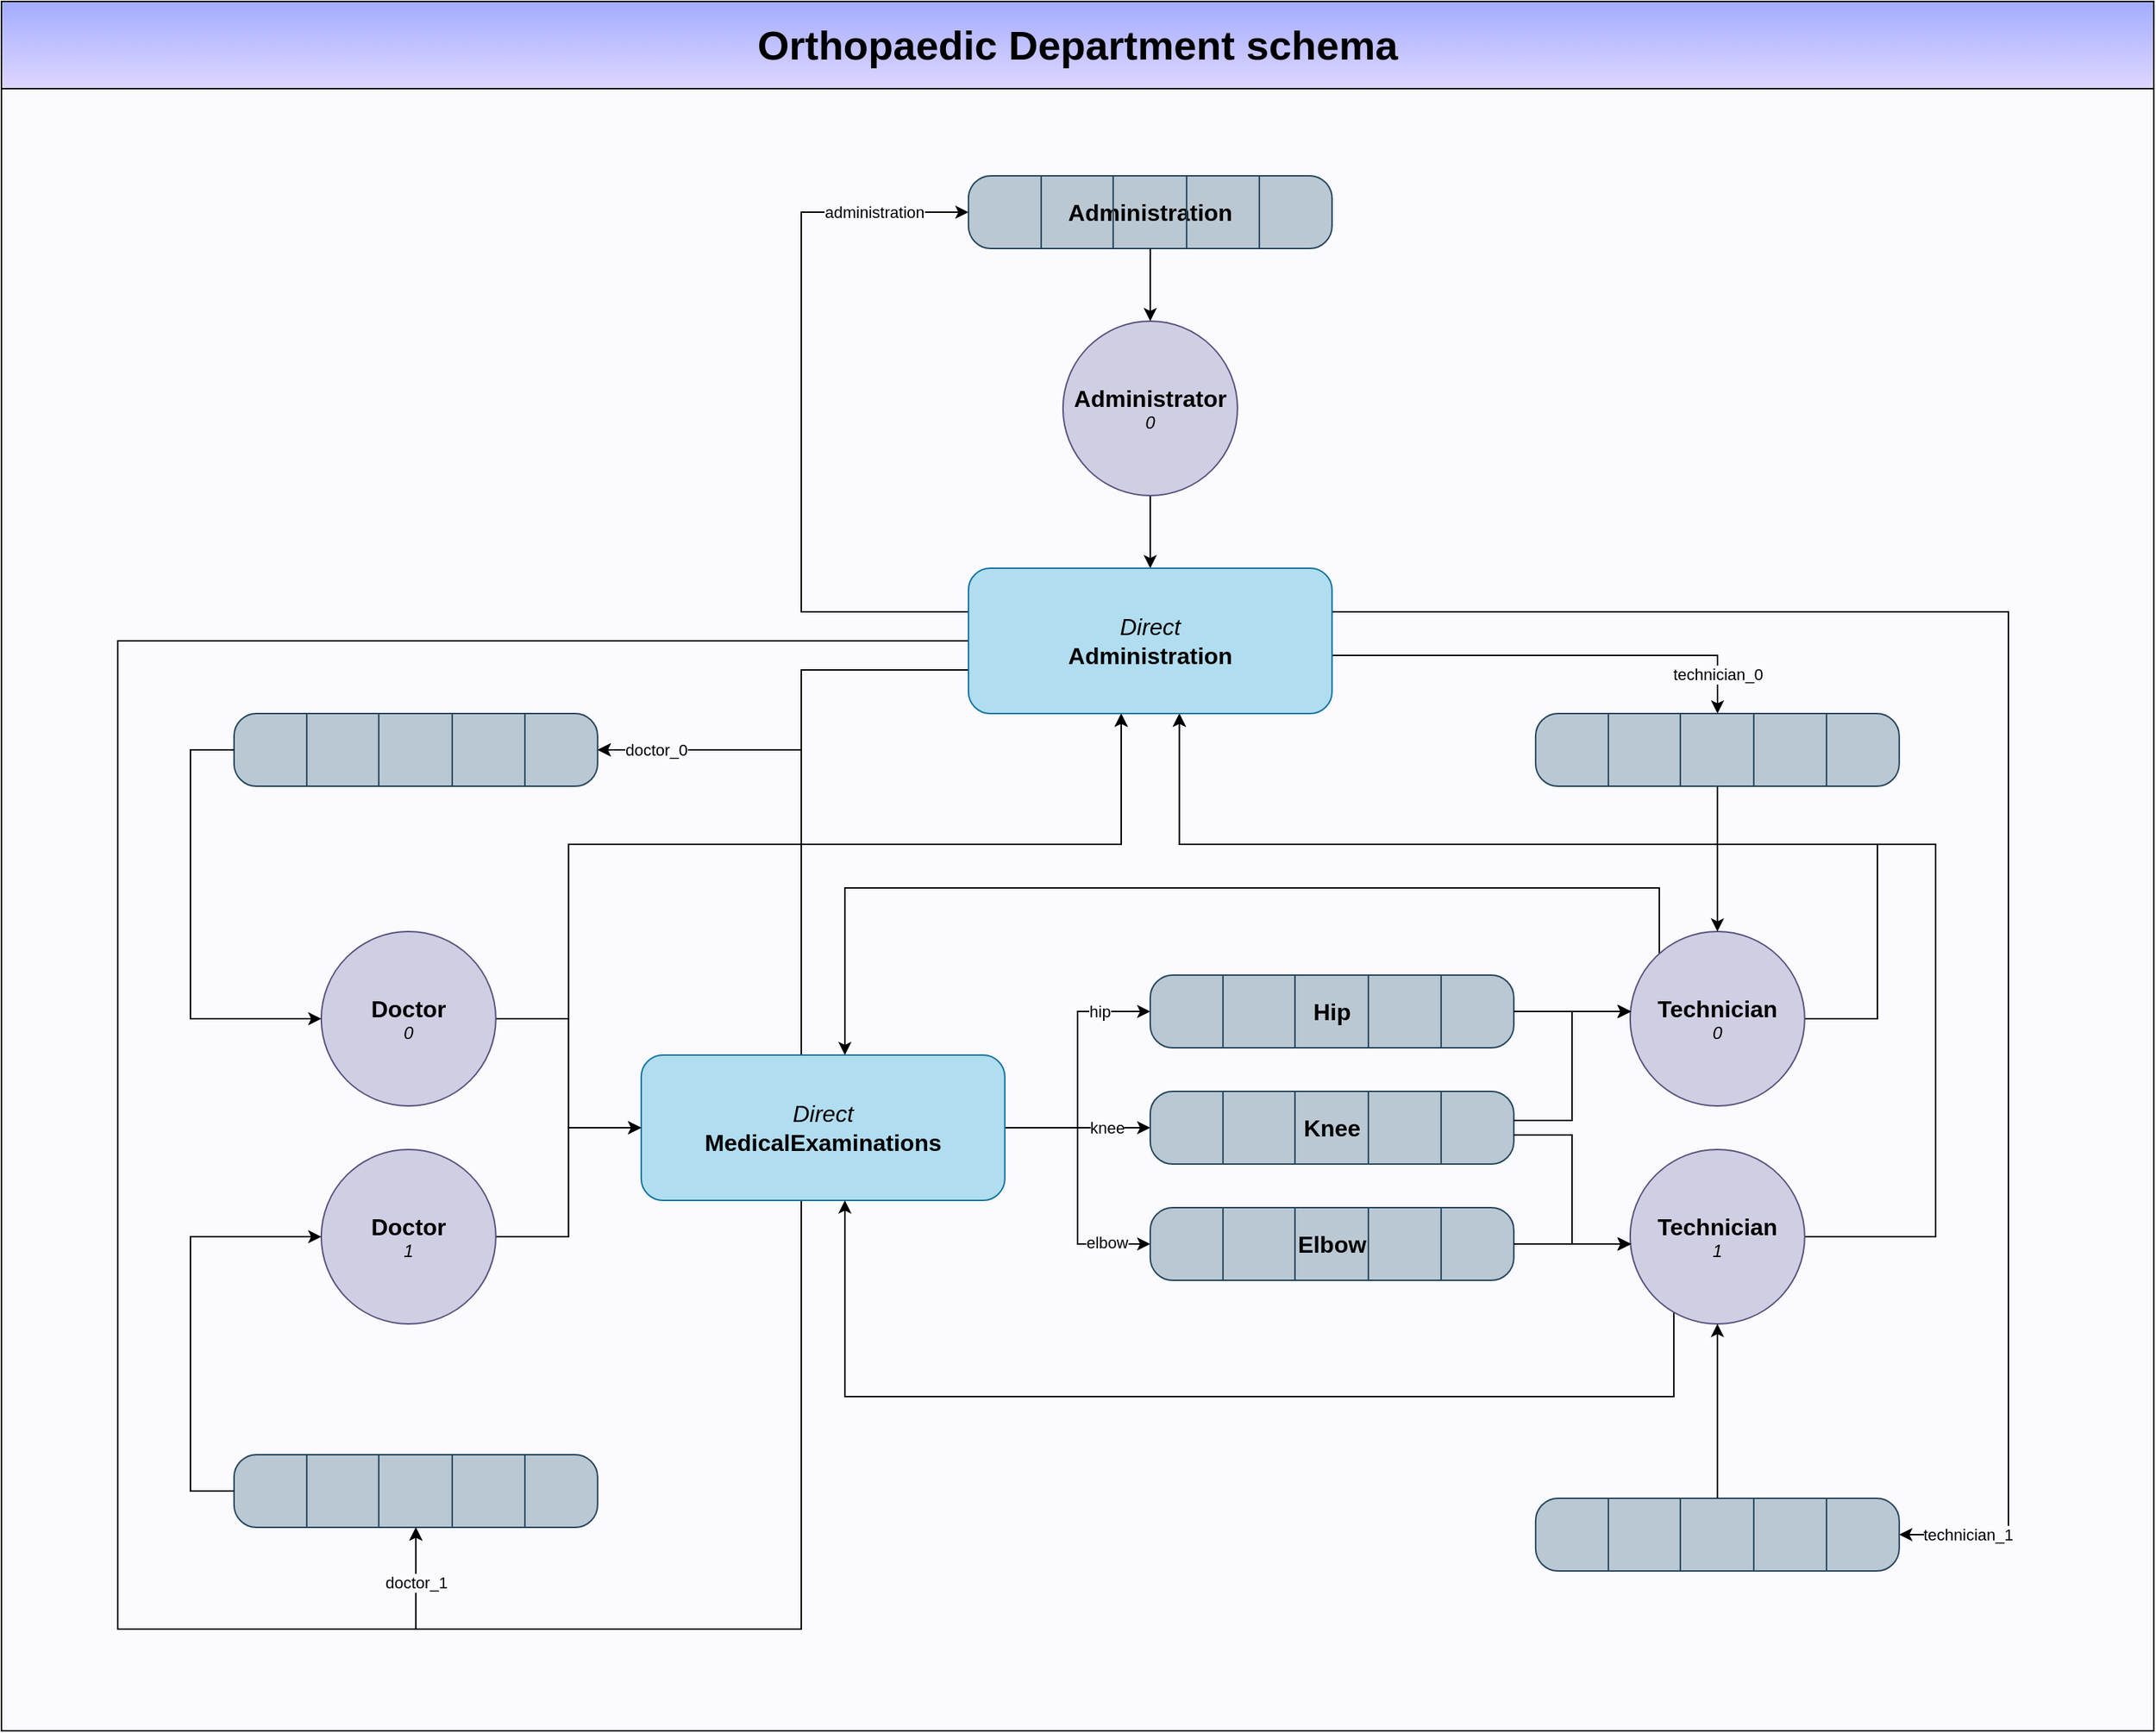 <mxfile version="24.4.13" type="google">
  <diagram name="Page-1" id="c_snhopPtdnZevbEvw3j">
    <mxGraphModel grid="1" page="1" gridSize="10" guides="1" tooltips="1" connect="1" arrows="1" fold="1" pageScale="1" pageWidth="850" pageHeight="1100" math="0" shadow="0">
      <root>
        <mxCell id="0" />
        <mxCell id="1" parent="0" />
        <mxCell id="VB3-hs-NcXlupXksOMIm-10" value="&lt;font style=&quot;font-size: 28px;&quot;&gt;Orthopaedic Department schema&lt;/font&gt;" style="swimlane;whiteSpace=wrap;html=1;startSize=60;gradientColor=#DED6FF;fillColor=#A3ACFF;swimlaneFillColor=#FAFAFF;" vertex="1" parent="1">
          <mxGeometry x="-180" y="-100" width="1480" height="1190" as="geometry" />
        </mxCell>
        <mxCell id="irt1dTto6yH1cjfZq2V8-6" style="edgeStyle=orthogonalEdgeStyle;rounded=0;orthogonalLoop=1;jettySize=auto;html=1;" edge="1" parent="VB3-hs-NcXlupXksOMIm-10" source="7JNpdSn2BMSug0o4_UY8-1" target="pYSDoVA9QjcNEPOE_I3z-15">
          <mxGeometry relative="1" as="geometry">
            <Array as="points">
              <mxPoint x="739.93" y="775" />
              <mxPoint x="739.93" y="695" />
            </Array>
          </mxGeometry>
        </mxCell>
        <mxCell id="irt1dTto6yH1cjfZq2V8-76" value="hip" style="edgeLabel;html=1;align=center;verticalAlign=middle;resizable=0;points=[];labelBackgroundColor=#FAFAFF;" connectable="0" vertex="1" parent="irt1dTto6yH1cjfZq2V8-6">
          <mxGeometry x="0.644" y="3" relative="1" as="geometry">
            <mxPoint x="-3" y="3" as="offset" />
          </mxGeometry>
        </mxCell>
        <mxCell id="irt1dTto6yH1cjfZq2V8-7" style="edgeStyle=orthogonalEdgeStyle;rounded=0;orthogonalLoop=1;jettySize=auto;html=1;" edge="1" parent="VB3-hs-NcXlupXksOMIm-10" source="7JNpdSn2BMSug0o4_UY8-1" target="pYSDoVA9QjcNEPOE_I3z-24">
          <mxGeometry relative="1" as="geometry" />
        </mxCell>
        <mxCell id="irt1dTto6yH1cjfZq2V8-77" value="knee" style="edgeLabel;html=1;align=center;verticalAlign=middle;resizable=0;points=[];labelBackgroundColor=#FAFAFF;" connectable="0" vertex="1" parent="irt1dTto6yH1cjfZq2V8-7">
          <mxGeometry x="0.2" y="-3" relative="1" as="geometry">
            <mxPoint x="10" y="-3" as="offset" />
          </mxGeometry>
        </mxCell>
        <mxCell id="irt1dTto6yH1cjfZq2V8-8" style="edgeStyle=orthogonalEdgeStyle;rounded=0;orthogonalLoop=1;jettySize=auto;html=1;" edge="1" parent="VB3-hs-NcXlupXksOMIm-10" source="7JNpdSn2BMSug0o4_UY8-1" target="pYSDoVA9QjcNEPOE_I3z-31">
          <mxGeometry relative="1" as="geometry">
            <Array as="points">
              <mxPoint x="739.93" y="775" />
              <mxPoint x="739.93" y="855" />
            </Array>
          </mxGeometry>
        </mxCell>
        <mxCell id="irt1dTto6yH1cjfZq2V8-78" value="elbow" style="edgeLabel;html=1;align=center;verticalAlign=middle;resizable=0;points=[];labelBackgroundColor=#FAFAFF;" connectable="0" vertex="1" parent="irt1dTto6yH1cjfZq2V8-8">
          <mxGeometry x="0.667" y="1" relative="1" as="geometry">
            <mxPoint as="offset" />
          </mxGeometry>
        </mxCell>
        <mxCell id="VB3-hs-NcXlupXksOMIm-5" style="edgeStyle=orthogonalEdgeStyle;rounded=0;orthogonalLoop=1;jettySize=auto;html=1;" edge="1" parent="VB3-hs-NcXlupXksOMIm-10" source="7JNpdSn2BMSug0o4_UY8-1" target="irt1dTto6yH1cjfZq2V8-28">
          <mxGeometry relative="1" as="geometry">
            <Array as="points">
              <mxPoint x="549.93" y="515" />
            </Array>
          </mxGeometry>
        </mxCell>
        <mxCell id="VB3-hs-NcXlupXksOMIm-7" style="edgeStyle=orthogonalEdgeStyle;rounded=0;orthogonalLoop=1;jettySize=auto;html=1;" edge="1" parent="VB3-hs-NcXlupXksOMIm-10" source="7JNpdSn2BMSug0o4_UY8-1" target="irt1dTto6yH1cjfZq2V8-34">
          <mxGeometry relative="1" as="geometry">
            <Array as="points">
              <mxPoint x="549.93" y="1120" />
              <mxPoint x="284.93" y="1120" />
            </Array>
          </mxGeometry>
        </mxCell>
        <mxCell id="7JNpdSn2BMSug0o4_UY8-1" value="&lt;div style=&quot;font-size: 16px;&quot;&gt;&lt;font style=&quot;font-size: 16px;&quot;&gt;&lt;i&gt;Direct&lt;/i&gt;&lt;/font&gt;&lt;/div&gt;&lt;div style=&quot;font-size: 16px;&quot;&gt;&lt;font style=&quot;font-size: 16px;&quot;&gt;&lt;b&gt;MedicalExaminations&lt;font style=&quot;font-size: 16px;&quot;&gt;&lt;br&gt;&lt;/font&gt;&lt;/b&gt;&lt;/font&gt;&lt;/div&gt;" style="rounded=1;whiteSpace=wrap;html=1;fillColor=#b1ddf0;strokeColor=#10739e;" vertex="1" parent="VB3-hs-NcXlupXksOMIm-10">
          <mxGeometry x="439.93" y="725" width="250" height="100" as="geometry" />
        </mxCell>
        <mxCell id="irt1dTto6yH1cjfZq2V8-2" style="edgeStyle=orthogonalEdgeStyle;rounded=0;orthogonalLoop=1;jettySize=auto;html=1;" edge="1" parent="VB3-hs-NcXlupXksOMIm-10" source="pYSDoVA9QjcNEPOE_I3z-10" target="7JNpdSn2BMSug0o4_UY8-1">
          <mxGeometry relative="1" as="geometry" />
        </mxCell>
        <mxCell id="irt1dTto6yH1cjfZq2V8-70" style="edgeStyle=orthogonalEdgeStyle;rounded=0;orthogonalLoop=1;jettySize=auto;html=1;" edge="1" parent="VB3-hs-NcXlupXksOMIm-10" source="pYSDoVA9QjcNEPOE_I3z-10" target="irt1dTto6yH1cjfZq2V8-26">
          <mxGeometry relative="1" as="geometry">
            <Array as="points">
              <mxPoint x="389.93" y="700" />
              <mxPoint x="389.93" y="580" />
              <mxPoint x="769.93" y="580" />
            </Array>
          </mxGeometry>
        </mxCell>
        <mxCell id="pYSDoVA9QjcNEPOE_I3z-10" value="&lt;div&gt;&lt;font style=&quot;font-size: 16px;&quot;&gt;&lt;b&gt;Doctor&lt;/b&gt;&lt;/font&gt;&lt;/div&gt;&lt;div&gt;&lt;font style=&quot;font-size: 12px;&quot;&gt;&lt;i&gt;0&lt;b&gt;&lt;br&gt;&lt;/b&gt;&lt;/i&gt;&lt;/font&gt;&lt;/div&gt;" style="ellipse;whiteSpace=wrap;html=1;aspect=fixed;fillColor=#d0cee2;strokeColor=#56517e;" vertex="1" parent="VB3-hs-NcXlupXksOMIm-10">
          <mxGeometry x="219.93" y="640" width="120" height="120" as="geometry" />
        </mxCell>
        <mxCell id="irt1dTto6yH1cjfZq2V8-4" style="edgeStyle=orthogonalEdgeStyle;rounded=0;orthogonalLoop=1;jettySize=auto;html=1;" edge="1" parent="VB3-hs-NcXlupXksOMIm-10" source="pYSDoVA9QjcNEPOE_I3z-11" target="7JNpdSn2BMSug0o4_UY8-1">
          <mxGeometry relative="1" as="geometry">
            <mxPoint x="1249.93" y="700" as="sourcePoint" />
            <mxPoint x="584.93" y="725" as="targetPoint" />
            <Array as="points">
              <mxPoint x="1139.93" y="610" />
              <mxPoint x="579.93" y="610" />
            </Array>
          </mxGeometry>
        </mxCell>
        <mxCell id="irt1dTto6yH1cjfZq2V8-74" style="edgeStyle=orthogonalEdgeStyle;rounded=0;orthogonalLoop=1;jettySize=auto;html=1;" edge="1" parent="VB3-hs-NcXlupXksOMIm-10" source="pYSDoVA9QjcNEPOE_I3z-11" target="irt1dTto6yH1cjfZq2V8-26">
          <mxGeometry relative="1" as="geometry">
            <mxPoint x="1244.93" y="700" as="sourcePoint" />
            <mxPoint x="1009.93" y="440" as="targetPoint" />
            <Array as="points">
              <mxPoint x="1289.93" y="700" />
              <mxPoint x="1289.93" y="580" />
              <mxPoint x="809.93" y="580" />
            </Array>
          </mxGeometry>
        </mxCell>
        <mxCell id="pYSDoVA9QjcNEPOE_I3z-11" value="&lt;div&gt;&lt;font style=&quot;font-size: 16px;&quot;&gt;&lt;b&gt;Technician&lt;/b&gt;&lt;/font&gt;&lt;/div&gt;&lt;div style=&quot;&quot;&gt;&lt;font style=&quot;font-size: 12px;&quot;&gt;&lt;i&gt;&lt;span style=&quot;&quot;&gt;0&lt;/span&gt;&lt;font style=&quot;font-size: 12px;&quot;&gt;&lt;br&gt;&lt;/font&gt;&lt;/i&gt;&lt;/font&gt;&lt;/div&gt;" style="ellipse;whiteSpace=wrap;html=1;aspect=fixed;fillColor=#d0cee2;strokeColor=#56517e;" vertex="1" parent="VB3-hs-NcXlupXksOMIm-10">
          <mxGeometry x="1119.93" y="640" width="120" height="120" as="geometry" />
        </mxCell>
        <mxCell id="irt1dTto6yH1cjfZq2V8-3" style="edgeStyle=orthogonalEdgeStyle;rounded=0;orthogonalLoop=1;jettySize=auto;html=1;" edge="1" parent="VB3-hs-NcXlupXksOMIm-10" source="pYSDoVA9QjcNEPOE_I3z-12" target="7JNpdSn2BMSug0o4_UY8-1">
          <mxGeometry relative="1" as="geometry" />
        </mxCell>
        <mxCell id="irt1dTto6yH1cjfZq2V8-71" style="edgeStyle=orthogonalEdgeStyle;rounded=0;orthogonalLoop=1;jettySize=auto;html=1;" edge="1" parent="VB3-hs-NcXlupXksOMIm-10" source="pYSDoVA9QjcNEPOE_I3z-12" target="irt1dTto6yH1cjfZq2V8-26">
          <mxGeometry relative="1" as="geometry">
            <Array as="points">
              <mxPoint x="389.93" y="850" />
              <mxPoint x="389.93" y="580" />
              <mxPoint x="769.93" y="580" />
            </Array>
          </mxGeometry>
        </mxCell>
        <mxCell id="pYSDoVA9QjcNEPOE_I3z-12" value="&lt;div&gt;&lt;font style=&quot;font-size: 16px;&quot;&gt;&lt;b&gt;Doctor&lt;/b&gt;&lt;/font&gt;&lt;/div&gt;&lt;div style=&quot;&quot;&gt;&lt;font style=&quot;font-size: 12px;&quot;&gt;&lt;i style=&quot;&quot;&gt;1&lt;/i&gt;&lt;/font&gt;&lt;/div&gt;" style="ellipse;whiteSpace=wrap;html=1;aspect=fixed;fillColor=#d0cee2;strokeColor=#56517e;" vertex="1" parent="VB3-hs-NcXlupXksOMIm-10">
          <mxGeometry x="219.93" y="790" width="120" height="120" as="geometry" />
        </mxCell>
        <mxCell id="irt1dTto6yH1cjfZq2V8-5" style="edgeStyle=orthogonalEdgeStyle;rounded=0;orthogonalLoop=1;jettySize=auto;html=1;" edge="1" parent="VB3-hs-NcXlupXksOMIm-10" source="pYSDoVA9QjcNEPOE_I3z-13" target="7JNpdSn2BMSug0o4_UY8-1">
          <mxGeometry relative="1" as="geometry">
            <mxPoint x="1244.93" y="850" as="sourcePoint" />
            <mxPoint x="584.93" y="825" as="targetPoint" />
            <Array as="points">
              <mxPoint x="1149.93" y="960" />
              <mxPoint x="579.93" y="960" />
            </Array>
          </mxGeometry>
        </mxCell>
        <mxCell id="irt1dTto6yH1cjfZq2V8-75" style="edgeStyle=orthogonalEdgeStyle;rounded=0;orthogonalLoop=1;jettySize=auto;html=1;" edge="1" parent="VB3-hs-NcXlupXksOMIm-10" source="pYSDoVA9QjcNEPOE_I3z-13" target="irt1dTto6yH1cjfZq2V8-26">
          <mxGeometry relative="1" as="geometry">
            <mxPoint x="1244.93" y="850" as="sourcePoint" />
            <mxPoint x="1009.93" y="440" as="targetPoint" />
            <Array as="points">
              <mxPoint x="1329.93" y="850" />
              <mxPoint x="1329.93" y="580" />
              <mxPoint x="809.93" y="580" />
            </Array>
          </mxGeometry>
        </mxCell>
        <mxCell id="pYSDoVA9QjcNEPOE_I3z-13" value="&lt;div&gt;&lt;font style=&quot;font-size: 16px;&quot;&gt;&lt;b&gt;Technician&lt;/b&gt;&lt;/font&gt;&lt;/div&gt;&lt;div style=&quot;&quot;&gt;&lt;font style=&quot;font-size: 12px;&quot;&gt;&lt;i&gt;&lt;font style=&quot;font-size: 12px;&quot;&gt;1&lt;/font&gt;&lt;/i&gt;&lt;/font&gt;&lt;/div&gt;" style="ellipse;whiteSpace=wrap;html=1;aspect=fixed;fillColor=#d0cee2;strokeColor=#56517e;" vertex="1" parent="VB3-hs-NcXlupXksOMIm-10">
          <mxGeometry x="1119.93" y="790" width="120" height="120" as="geometry" />
        </mxCell>
        <mxCell id="irt1dTto6yH1cjfZq2V8-41" style="edgeStyle=orthogonalEdgeStyle;rounded=0;orthogonalLoop=1;jettySize=auto;html=1;" edge="1" parent="VB3-hs-NcXlupXksOMIm-10" source="pYSDoVA9QjcNEPOE_I3z-14" target="irt1dTto6yH1cjfZq2V8-26">
          <mxGeometry relative="1" as="geometry" />
        </mxCell>
        <mxCell id="pYSDoVA9QjcNEPOE_I3z-14" value="&lt;div&gt;&lt;font style=&quot;font-size: 16px;&quot;&gt;&lt;b&gt;Administrator&lt;/b&gt;&lt;/font&gt;&lt;/div&gt;&lt;div style=&quot;&quot;&gt;&lt;i&gt;0&lt;/i&gt;&lt;/div&gt;" style="ellipse;whiteSpace=wrap;html=1;aspect=fixed;fillColor=#d0cee2;strokeColor=#56517e;" vertex="1" parent="VB3-hs-NcXlupXksOMIm-10">
          <mxGeometry x="729.93" y="220" width="120" height="120" as="geometry" />
        </mxCell>
        <mxCell id="pYSDoVA9QjcNEPOE_I3z-22" value="" style="group" connectable="0" vertex="1" parent="VB3-hs-NcXlupXksOMIm-10">
          <mxGeometry x="789.93" y="670" width="250" height="50" as="geometry" />
        </mxCell>
        <mxCell id="pYSDoVA9QjcNEPOE_I3z-15" value="&lt;div style=&quot;font-size: 16px;&quot;&gt;Hip&lt;/div&gt;" style="rounded=1;whiteSpace=wrap;html=1;fillColor=#bac8d3;strokeColor=#23445d;arcSize=31;fontSize=16;fontStyle=1" vertex="1" parent="pYSDoVA9QjcNEPOE_I3z-22">
          <mxGeometry width="250" height="50" as="geometry" />
        </mxCell>
        <mxCell id="pYSDoVA9QjcNEPOE_I3z-17" value="" style="endArrow=none;html=1;rounded=0;entryX=1;entryY=1;entryDx=0;entryDy=0;exitX=0;exitY=0;exitDx=0;exitDy=0;strokeColor=#23445D;" edge="1" parent="pYSDoVA9QjcNEPOE_I3z-22">
          <mxGeometry width="50" height="50" relative="1" as="geometry">
            <mxPoint x="50" as="sourcePoint" />
            <mxPoint x="50" y="50" as="targetPoint" />
          </mxGeometry>
        </mxCell>
        <mxCell id="pYSDoVA9QjcNEPOE_I3z-18" value="" style="endArrow=none;html=1;rounded=0;entryX=1;entryY=1;entryDx=0;entryDy=0;exitX=0;exitY=0;exitDx=0;exitDy=0;strokeColor=#23445D;" edge="1" parent="pYSDoVA9QjcNEPOE_I3z-22">
          <mxGeometry width="50" height="50" relative="1" as="geometry">
            <mxPoint x="99.5" as="sourcePoint" />
            <mxPoint x="99.5" y="50" as="targetPoint" />
          </mxGeometry>
        </mxCell>
        <mxCell id="pYSDoVA9QjcNEPOE_I3z-19" value="" style="endArrow=none;html=1;rounded=0;entryX=1;entryY=1;entryDx=0;entryDy=0;exitX=0;exitY=0;exitDx=0;exitDy=0;strokeColor=#23445D;" edge="1" parent="pYSDoVA9QjcNEPOE_I3z-22">
          <mxGeometry width="50" height="50" relative="1" as="geometry">
            <mxPoint x="150" as="sourcePoint" />
            <mxPoint x="150" y="50" as="targetPoint" />
          </mxGeometry>
        </mxCell>
        <mxCell id="pYSDoVA9QjcNEPOE_I3z-20" value="" style="endArrow=none;html=1;rounded=0;entryX=1;entryY=1;entryDx=0;entryDy=0;exitX=0;exitY=0;exitDx=0;exitDy=0;strokeColor=#23445D;" edge="1" parent="pYSDoVA9QjcNEPOE_I3z-22">
          <mxGeometry width="50" height="50" relative="1" as="geometry">
            <mxPoint x="200" as="sourcePoint" />
            <mxPoint x="200" y="50" as="targetPoint" />
          </mxGeometry>
        </mxCell>
        <mxCell id="pYSDoVA9QjcNEPOE_I3z-23" value="" style="group" connectable="0" vertex="1" parent="VB3-hs-NcXlupXksOMIm-10">
          <mxGeometry x="789.93" y="750" width="250" height="50" as="geometry" />
        </mxCell>
        <mxCell id="pYSDoVA9QjcNEPOE_I3z-24" value="&lt;div&gt;Knee&lt;/div&gt;" style="rounded=1;whiteSpace=wrap;html=1;fillColor=#bac8d3;strokeColor=#23445d;arcSize=31;fontSize=16;fontStyle=1" vertex="1" parent="pYSDoVA9QjcNEPOE_I3z-23">
          <mxGeometry width="250" height="50" as="geometry" />
        </mxCell>
        <mxCell id="pYSDoVA9QjcNEPOE_I3z-25" value="" style="endArrow=none;html=1;rounded=0;entryX=1;entryY=1;entryDx=0;entryDy=0;exitX=0;exitY=0;exitDx=0;exitDy=0;strokeColor=#23445D;" edge="1" parent="pYSDoVA9QjcNEPOE_I3z-23">
          <mxGeometry width="50" height="50" relative="1" as="geometry">
            <mxPoint x="50" as="sourcePoint" />
            <mxPoint x="50" y="50" as="targetPoint" />
          </mxGeometry>
        </mxCell>
        <mxCell id="pYSDoVA9QjcNEPOE_I3z-26" value="" style="endArrow=none;html=1;rounded=0;entryX=1;entryY=1;entryDx=0;entryDy=0;exitX=0;exitY=0;exitDx=0;exitDy=0;strokeColor=#23445D;" edge="1" parent="pYSDoVA9QjcNEPOE_I3z-23">
          <mxGeometry width="50" height="50" relative="1" as="geometry">
            <mxPoint x="99.5" as="sourcePoint" />
            <mxPoint x="99.5" y="50" as="targetPoint" />
          </mxGeometry>
        </mxCell>
        <mxCell id="pYSDoVA9QjcNEPOE_I3z-27" value="" style="endArrow=none;html=1;rounded=0;entryX=1;entryY=1;entryDx=0;entryDy=0;exitX=0;exitY=0;exitDx=0;exitDy=0;strokeColor=#23445D;" edge="1" parent="pYSDoVA9QjcNEPOE_I3z-23">
          <mxGeometry width="50" height="50" relative="1" as="geometry">
            <mxPoint x="150" as="sourcePoint" />
            <mxPoint x="150" y="50" as="targetPoint" />
          </mxGeometry>
        </mxCell>
        <mxCell id="pYSDoVA9QjcNEPOE_I3z-28" value="" style="endArrow=none;html=1;rounded=0;entryX=1;entryY=1;entryDx=0;entryDy=0;exitX=0;exitY=0;exitDx=0;exitDy=0;strokeColor=#23445D;" edge="1" parent="pYSDoVA9QjcNEPOE_I3z-23">
          <mxGeometry width="50" height="50" relative="1" as="geometry">
            <mxPoint x="200" as="sourcePoint" />
            <mxPoint x="200" y="50" as="targetPoint" />
          </mxGeometry>
        </mxCell>
        <mxCell id="pYSDoVA9QjcNEPOE_I3z-30" value="" style="group" connectable="0" vertex="1" parent="VB3-hs-NcXlupXksOMIm-10">
          <mxGeometry x="789.93" y="830" width="250" height="50" as="geometry" />
        </mxCell>
        <mxCell id="pYSDoVA9QjcNEPOE_I3z-31" value="&lt;div&gt;Elbow&lt;/div&gt;" style="rounded=1;whiteSpace=wrap;html=1;fillColor=#bac8d3;strokeColor=#23445d;arcSize=31;fontSize=16;fontStyle=1" vertex="1" parent="pYSDoVA9QjcNEPOE_I3z-30">
          <mxGeometry width="250" height="50" as="geometry" />
        </mxCell>
        <mxCell id="pYSDoVA9QjcNEPOE_I3z-32" value="" style="endArrow=none;html=1;rounded=0;entryX=1;entryY=1;entryDx=0;entryDy=0;exitX=0;exitY=0;exitDx=0;exitDy=0;strokeColor=#23445D;" edge="1" parent="pYSDoVA9QjcNEPOE_I3z-30">
          <mxGeometry width="50" height="50" relative="1" as="geometry">
            <mxPoint x="50" as="sourcePoint" />
            <mxPoint x="50" y="50" as="targetPoint" />
          </mxGeometry>
        </mxCell>
        <mxCell id="pYSDoVA9QjcNEPOE_I3z-33" value="" style="endArrow=none;html=1;rounded=0;entryX=1;entryY=1;entryDx=0;entryDy=0;exitX=0;exitY=0;exitDx=0;exitDy=0;strokeColor=#23445D;" edge="1" parent="pYSDoVA9QjcNEPOE_I3z-30">
          <mxGeometry width="50" height="50" relative="1" as="geometry">
            <mxPoint x="99.5" as="sourcePoint" />
            <mxPoint x="99.5" y="50" as="targetPoint" />
          </mxGeometry>
        </mxCell>
        <mxCell id="pYSDoVA9QjcNEPOE_I3z-34" value="" style="endArrow=none;html=1;rounded=0;entryX=1;entryY=1;entryDx=0;entryDy=0;exitX=0;exitY=0;exitDx=0;exitDy=0;strokeColor=#23445D;" edge="1" parent="pYSDoVA9QjcNEPOE_I3z-30">
          <mxGeometry width="50" height="50" relative="1" as="geometry">
            <mxPoint x="150" as="sourcePoint" />
            <mxPoint x="150" y="50" as="targetPoint" />
          </mxGeometry>
        </mxCell>
        <mxCell id="pYSDoVA9QjcNEPOE_I3z-35" value="" style="endArrow=none;html=1;rounded=0;entryX=1;entryY=1;entryDx=0;entryDy=0;exitX=0;exitY=0;exitDx=0;exitDy=0;strokeColor=#23445D;" edge="1" parent="pYSDoVA9QjcNEPOE_I3z-30">
          <mxGeometry width="50" height="50" relative="1" as="geometry">
            <mxPoint x="200" as="sourcePoint" />
            <mxPoint x="200" y="50" as="targetPoint" />
          </mxGeometry>
        </mxCell>
        <mxCell id="irt1dTto6yH1cjfZq2V8-18" style="edgeStyle=orthogonalEdgeStyle;rounded=0;orthogonalLoop=1;jettySize=auto;html=1;" edge="1" parent="VB3-hs-NcXlupXksOMIm-10" source="pYSDoVA9QjcNEPOE_I3z-15" target="pYSDoVA9QjcNEPOE_I3z-11">
          <mxGeometry relative="1" as="geometry">
            <Array as="points">
              <mxPoint x="1099.93" y="695" />
              <mxPoint x="1099.93" y="695" />
            </Array>
          </mxGeometry>
        </mxCell>
        <mxCell id="irt1dTto6yH1cjfZq2V8-19" style="edgeStyle=orthogonalEdgeStyle;rounded=0;orthogonalLoop=1;jettySize=auto;html=1;" edge="1" parent="VB3-hs-NcXlupXksOMIm-10" source="pYSDoVA9QjcNEPOE_I3z-31" target="pYSDoVA9QjcNEPOE_I3z-13">
          <mxGeometry relative="1" as="geometry">
            <Array as="points">
              <mxPoint x="1099.93" y="855" />
              <mxPoint x="1099.93" y="855" />
            </Array>
          </mxGeometry>
        </mxCell>
        <mxCell id="irt1dTto6yH1cjfZq2V8-22" style="edgeStyle=orthogonalEdgeStyle;rounded=0;orthogonalLoop=1;jettySize=auto;html=1;" edge="1" parent="VB3-hs-NcXlupXksOMIm-10" source="pYSDoVA9QjcNEPOE_I3z-24">
          <mxGeometry relative="1" as="geometry">
            <mxPoint x="1039.93" y="770" as="sourcePoint" />
            <mxPoint x="1120.769" y="695" as="targetPoint" />
            <Array as="points">
              <mxPoint x="1079.93" y="770" />
              <mxPoint x="1079.93" y="695" />
            </Array>
          </mxGeometry>
        </mxCell>
        <mxCell id="irt1dTto6yH1cjfZq2V8-23" style="edgeStyle=orthogonalEdgeStyle;rounded=0;orthogonalLoop=1;jettySize=auto;html=1;" edge="1" parent="VB3-hs-NcXlupXksOMIm-10" source="pYSDoVA9QjcNEPOE_I3z-24">
          <mxGeometry relative="1" as="geometry">
            <mxPoint x="1039.93" y="770" as="sourcePoint" />
            <mxPoint x="1120.769" y="855" as="targetPoint" />
            <Array as="points">
              <mxPoint x="1079.93" y="780" />
              <mxPoint x="1079.93" y="855" />
            </Array>
          </mxGeometry>
        </mxCell>
        <mxCell id="irt1dTto6yH1cjfZq2V8-49" style="edgeStyle=orthogonalEdgeStyle;rounded=0;orthogonalLoop=1;jettySize=auto;html=1;" edge="1" parent="VB3-hs-NcXlupXksOMIm-10" source="irt1dTto6yH1cjfZq2V8-26" target="irt1dTto6yH1cjfZq2V8-28">
          <mxGeometry relative="1" as="geometry">
            <Array as="points">
              <mxPoint x="549.93" y="460" />
              <mxPoint x="549.93" y="515" />
            </Array>
          </mxGeometry>
        </mxCell>
        <mxCell id="irt1dTto6yH1cjfZq2V8-81" value="doctor_0" style="edgeLabel;html=1;align=center;verticalAlign=middle;resizable=0;points=[];labelBackgroundColor=#FAFAFF;" connectable="0" vertex="1" parent="irt1dTto6yH1cjfZq2V8-49">
          <mxGeometry x="0.8" y="1" relative="1" as="geometry">
            <mxPoint x="9" y="-1" as="offset" />
          </mxGeometry>
        </mxCell>
        <mxCell id="irt1dTto6yH1cjfZq2V8-50" style="edgeStyle=orthogonalEdgeStyle;rounded=0;orthogonalLoop=1;jettySize=auto;html=1;" edge="1" parent="VB3-hs-NcXlupXksOMIm-10" source="irt1dTto6yH1cjfZq2V8-26" target="irt1dTto6yH1cjfZq2V8-34">
          <mxGeometry relative="1" as="geometry">
            <Array as="points">
              <mxPoint x="79.93" y="440" />
              <mxPoint x="79.93" y="1120" />
              <mxPoint x="284.93" y="1120" />
            </Array>
          </mxGeometry>
        </mxCell>
        <mxCell id="irt1dTto6yH1cjfZq2V8-82" value="doctor_1" style="edgeLabel;html=1;align=center;verticalAlign=middle;resizable=0;points=[];labelBackgroundColor=#FAFAFF;" connectable="0" vertex="1" parent="irt1dTto6yH1cjfZq2V8-50">
          <mxGeometry x="0.945" y="-1" relative="1" as="geometry">
            <mxPoint x="-1" y="-5" as="offset" />
          </mxGeometry>
        </mxCell>
        <mxCell id="irt1dTto6yH1cjfZq2V8-59" style="edgeStyle=orthogonalEdgeStyle;rounded=0;orthogonalLoop=1;jettySize=auto;html=1;" edge="1" parent="VB3-hs-NcXlupXksOMIm-10" source="irt1dTto6yH1cjfZq2V8-26" target="irt1dTto6yH1cjfZq2V8-53">
          <mxGeometry relative="1" as="geometry">
            <Array as="points">
              <mxPoint x="1180" y="450" />
            </Array>
          </mxGeometry>
        </mxCell>
        <mxCell id="irt1dTto6yH1cjfZq2V8-84" value="technician_0" style="edgeLabel;html=1;align=center;verticalAlign=middle;resizable=0;points=[];labelBackgroundColor=#FAFAFF;" connectable="0" vertex="1" parent="irt1dTto6yH1cjfZq2V8-59">
          <mxGeometry x="0.627" y="-1" relative="1" as="geometry">
            <mxPoint x="17" y="12" as="offset" />
          </mxGeometry>
        </mxCell>
        <mxCell id="irt1dTto6yH1cjfZq2V8-67" style="edgeStyle=orthogonalEdgeStyle;rounded=0;orthogonalLoop=1;jettySize=auto;html=1;" edge="1" parent="VB3-hs-NcXlupXksOMIm-10" source="irt1dTto6yH1cjfZq2V8-26" target="irt1dTto6yH1cjfZq2V8-61">
          <mxGeometry relative="1" as="geometry">
            <Array as="points">
              <mxPoint x="1380" y="420" />
              <mxPoint x="1380" y="1055" />
            </Array>
          </mxGeometry>
        </mxCell>
        <mxCell id="irt1dTto6yH1cjfZq2V8-83" value="technician_1" style="edgeLabel;html=1;align=center;verticalAlign=middle;resizable=0;points=[];labelBackgroundColor=#FAFAFF;" connectable="0" vertex="1" parent="irt1dTto6yH1cjfZq2V8-67">
          <mxGeometry x="0.932" y="-1" relative="1" as="geometry">
            <mxPoint x="7" y="1" as="offset" />
          </mxGeometry>
        </mxCell>
        <mxCell id="irt1dTto6yH1cjfZq2V8-68" style="edgeStyle=orthogonalEdgeStyle;rounded=0;orthogonalLoop=1;jettySize=auto;html=1;" edge="1" parent="VB3-hs-NcXlupXksOMIm-10" source="irt1dTto6yH1cjfZq2V8-26" target="irt1dTto6yH1cjfZq2V8-43">
          <mxGeometry relative="1" as="geometry">
            <Array as="points">
              <mxPoint x="549.93" y="420" />
              <mxPoint x="549.93" y="145" />
            </Array>
          </mxGeometry>
        </mxCell>
        <mxCell id="irt1dTto6yH1cjfZq2V8-80" value="administration" style="edgeLabel;html=1;align=center;verticalAlign=middle;resizable=0;points=[];labelBackgroundColor=#FAFAFF;" connectable="0" vertex="1" parent="irt1dTto6yH1cjfZq2V8-68">
          <mxGeometry x="-0.553" y="-1" relative="1" as="geometry">
            <mxPoint x="48" y="-274" as="offset" />
          </mxGeometry>
        </mxCell>
        <mxCell id="irt1dTto6yH1cjfZq2V8-26" value="&lt;div style=&quot;font-size: 16px;&quot;&gt;&lt;font style=&quot;font-size: 16px;&quot;&gt;&lt;i&gt;Direct&lt;/i&gt;&lt;/font&gt;&lt;/div&gt;&lt;div style=&quot;font-size: 16px;&quot;&gt;&lt;font style=&quot;font-size: 16px;&quot;&gt;&lt;b&gt;&lt;font style=&quot;font-size: 16px;&quot;&gt;Administration&lt;/font&gt;&lt;/b&gt;&lt;/font&gt;&lt;/div&gt;" style="rounded=1;whiteSpace=wrap;html=1;fillColor=#b1ddf0;strokeColor=#10739e;" vertex="1" parent="VB3-hs-NcXlupXksOMIm-10">
          <mxGeometry x="664.93" y="390" width="250" height="100" as="geometry" />
        </mxCell>
        <mxCell id="irt1dTto6yH1cjfZq2V8-27" value="" style="group" connectable="0" vertex="1" parent="VB3-hs-NcXlupXksOMIm-10">
          <mxGeometry x="159.93" y="490" width="250" height="50" as="geometry" />
        </mxCell>
        <mxCell id="irt1dTto6yH1cjfZq2V8-28" value="" style="rounded=1;whiteSpace=wrap;html=1;fillColor=#bac8d3;strokeColor=#23445d;arcSize=31;fontSize=16;fontStyle=1" vertex="1" parent="irt1dTto6yH1cjfZq2V8-27">
          <mxGeometry width="250" height="50" as="geometry" />
        </mxCell>
        <mxCell id="irt1dTto6yH1cjfZq2V8-29" value="" style="endArrow=none;html=1;rounded=0;entryX=1;entryY=1;entryDx=0;entryDy=0;exitX=0;exitY=0;exitDx=0;exitDy=0;strokeColor=#23445D;" edge="1" parent="irt1dTto6yH1cjfZq2V8-27">
          <mxGeometry width="50" height="50" relative="1" as="geometry">
            <mxPoint x="50" as="sourcePoint" />
            <mxPoint x="50" y="50" as="targetPoint" />
          </mxGeometry>
        </mxCell>
        <mxCell id="irt1dTto6yH1cjfZq2V8-30" value="" style="endArrow=none;html=1;rounded=0;entryX=1;entryY=1;entryDx=0;entryDy=0;exitX=0;exitY=0;exitDx=0;exitDy=0;strokeColor=#23445D;" edge="1" parent="irt1dTto6yH1cjfZq2V8-27">
          <mxGeometry width="50" height="50" relative="1" as="geometry">
            <mxPoint x="99.5" as="sourcePoint" />
            <mxPoint x="99.5" y="50" as="targetPoint" />
          </mxGeometry>
        </mxCell>
        <mxCell id="irt1dTto6yH1cjfZq2V8-31" value="" style="endArrow=none;html=1;rounded=0;entryX=1;entryY=1;entryDx=0;entryDy=0;exitX=0;exitY=0;exitDx=0;exitDy=0;strokeColor=#23445D;" edge="1" parent="irt1dTto6yH1cjfZq2V8-27">
          <mxGeometry width="50" height="50" relative="1" as="geometry">
            <mxPoint x="150" as="sourcePoint" />
            <mxPoint x="150" y="50" as="targetPoint" />
          </mxGeometry>
        </mxCell>
        <mxCell id="irt1dTto6yH1cjfZq2V8-32" value="" style="endArrow=none;html=1;rounded=0;entryX=1;entryY=1;entryDx=0;entryDy=0;exitX=0;exitY=0;exitDx=0;exitDy=0;strokeColor=#23445D;" edge="1" parent="irt1dTto6yH1cjfZq2V8-27">
          <mxGeometry width="50" height="50" relative="1" as="geometry">
            <mxPoint x="200" as="sourcePoint" />
            <mxPoint x="200" y="50" as="targetPoint" />
          </mxGeometry>
        </mxCell>
        <mxCell id="irt1dTto6yH1cjfZq2V8-33" value="" style="group" connectable="0" vertex="1" parent="VB3-hs-NcXlupXksOMIm-10">
          <mxGeometry x="159.93" y="1000" width="250" height="50" as="geometry" />
        </mxCell>
        <mxCell id="irt1dTto6yH1cjfZq2V8-34" value="" style="rounded=1;whiteSpace=wrap;html=1;fillColor=#bac8d3;strokeColor=#23445d;arcSize=31;fontSize=16;fontStyle=1" vertex="1" parent="irt1dTto6yH1cjfZq2V8-33">
          <mxGeometry width="250" height="50" as="geometry" />
        </mxCell>
        <mxCell id="irt1dTto6yH1cjfZq2V8-35" value="" style="endArrow=none;html=1;rounded=0;entryX=1;entryY=1;entryDx=0;entryDy=0;exitX=0;exitY=0;exitDx=0;exitDy=0;strokeColor=#23445D;" edge="1" parent="irt1dTto6yH1cjfZq2V8-33">
          <mxGeometry width="50" height="50" relative="1" as="geometry">
            <mxPoint x="50" as="sourcePoint" />
            <mxPoint x="50" y="50" as="targetPoint" />
          </mxGeometry>
        </mxCell>
        <mxCell id="irt1dTto6yH1cjfZq2V8-36" value="" style="endArrow=none;html=1;rounded=0;entryX=1;entryY=1;entryDx=0;entryDy=0;exitX=0;exitY=0;exitDx=0;exitDy=0;strokeColor=#23445D;" edge="1" parent="irt1dTto6yH1cjfZq2V8-33">
          <mxGeometry width="50" height="50" relative="1" as="geometry">
            <mxPoint x="99.5" as="sourcePoint" />
            <mxPoint x="99.5" y="50" as="targetPoint" />
          </mxGeometry>
        </mxCell>
        <mxCell id="irt1dTto6yH1cjfZq2V8-37" value="" style="endArrow=none;html=1;rounded=0;entryX=1;entryY=1;entryDx=0;entryDy=0;exitX=0;exitY=0;exitDx=0;exitDy=0;strokeColor=#23445D;" edge="1" parent="irt1dTto6yH1cjfZq2V8-33">
          <mxGeometry width="50" height="50" relative="1" as="geometry">
            <mxPoint x="150" as="sourcePoint" />
            <mxPoint x="150" y="50" as="targetPoint" />
          </mxGeometry>
        </mxCell>
        <mxCell id="irt1dTto6yH1cjfZq2V8-38" value="" style="endArrow=none;html=1;rounded=0;entryX=1;entryY=1;entryDx=0;entryDy=0;exitX=0;exitY=0;exitDx=0;exitDy=0;strokeColor=#23445D;" edge="1" parent="irt1dTto6yH1cjfZq2V8-33">
          <mxGeometry width="50" height="50" relative="1" as="geometry">
            <mxPoint x="200" as="sourcePoint" />
            <mxPoint x="200" y="50" as="targetPoint" />
          </mxGeometry>
        </mxCell>
        <mxCell id="irt1dTto6yH1cjfZq2V8-39" style="edgeStyle=orthogonalEdgeStyle;rounded=0;orthogonalLoop=1;jettySize=auto;html=1;" edge="1" parent="VB3-hs-NcXlupXksOMIm-10" source="irt1dTto6yH1cjfZq2V8-34" target="pYSDoVA9QjcNEPOE_I3z-12">
          <mxGeometry relative="1" as="geometry">
            <Array as="points">
              <mxPoint x="129.93" y="1025" />
              <mxPoint x="129.93" y="850" />
            </Array>
          </mxGeometry>
        </mxCell>
        <mxCell id="irt1dTto6yH1cjfZq2V8-40" style="edgeStyle=orthogonalEdgeStyle;rounded=0;orthogonalLoop=1;jettySize=auto;html=1;" edge="1" parent="VB3-hs-NcXlupXksOMIm-10" source="irt1dTto6yH1cjfZq2V8-28" target="pYSDoVA9QjcNEPOE_I3z-10">
          <mxGeometry relative="1" as="geometry">
            <Array as="points">
              <mxPoint x="129.93" y="515" />
              <mxPoint x="129.93" y="700" />
            </Array>
          </mxGeometry>
        </mxCell>
        <mxCell id="irt1dTto6yH1cjfZq2V8-42" value="" style="group" connectable="0" vertex="1" parent="VB3-hs-NcXlupXksOMIm-10">
          <mxGeometry x="664.93" y="120" width="250" height="50" as="geometry" />
        </mxCell>
        <mxCell id="irt1dTto6yH1cjfZq2V8-43" value="Administration" style="rounded=1;whiteSpace=wrap;html=1;fillColor=#bac8d3;strokeColor=#23445d;arcSize=31;fontSize=16;fontStyle=1" vertex="1" parent="irt1dTto6yH1cjfZq2V8-42">
          <mxGeometry width="250" height="50" as="geometry" />
        </mxCell>
        <mxCell id="irt1dTto6yH1cjfZq2V8-44" value="" style="endArrow=none;html=1;rounded=0;entryX=1;entryY=1;entryDx=0;entryDy=0;exitX=0;exitY=0;exitDx=0;exitDy=0;strokeColor=#23445D;" edge="1" parent="irt1dTto6yH1cjfZq2V8-42">
          <mxGeometry width="50" height="50" relative="1" as="geometry">
            <mxPoint x="50" as="sourcePoint" />
            <mxPoint x="50" y="50" as="targetPoint" />
          </mxGeometry>
        </mxCell>
        <mxCell id="irt1dTto6yH1cjfZq2V8-45" value="" style="endArrow=none;html=1;rounded=0;entryX=1;entryY=1;entryDx=0;entryDy=0;exitX=0;exitY=0;exitDx=0;exitDy=0;strokeColor=#23445D;" edge="1" parent="irt1dTto6yH1cjfZq2V8-42">
          <mxGeometry width="50" height="50" relative="1" as="geometry">
            <mxPoint x="99.5" as="sourcePoint" />
            <mxPoint x="99.5" y="50" as="targetPoint" />
          </mxGeometry>
        </mxCell>
        <mxCell id="irt1dTto6yH1cjfZq2V8-46" value="" style="endArrow=none;html=1;rounded=0;entryX=1;entryY=1;entryDx=0;entryDy=0;exitX=0;exitY=0;exitDx=0;exitDy=0;strokeColor=#23445D;" edge="1" parent="irt1dTto6yH1cjfZq2V8-42">
          <mxGeometry width="50" height="50" relative="1" as="geometry">
            <mxPoint x="150" as="sourcePoint" />
            <mxPoint x="150" y="50" as="targetPoint" />
          </mxGeometry>
        </mxCell>
        <mxCell id="irt1dTto6yH1cjfZq2V8-47" value="" style="endArrow=none;html=1;rounded=0;entryX=1;entryY=1;entryDx=0;entryDy=0;exitX=0;exitY=0;exitDx=0;exitDy=0;strokeColor=#23445D;" edge="1" parent="irt1dTto6yH1cjfZq2V8-42">
          <mxGeometry width="50" height="50" relative="1" as="geometry">
            <mxPoint x="200" as="sourcePoint" />
            <mxPoint x="200" y="50" as="targetPoint" />
          </mxGeometry>
        </mxCell>
        <mxCell id="irt1dTto6yH1cjfZq2V8-48" style="edgeStyle=orthogonalEdgeStyle;rounded=0;orthogonalLoop=1;jettySize=auto;html=1;" edge="1" parent="VB3-hs-NcXlupXksOMIm-10" source="irt1dTto6yH1cjfZq2V8-43" target="pYSDoVA9QjcNEPOE_I3z-14">
          <mxGeometry relative="1" as="geometry" />
        </mxCell>
        <mxCell id="irt1dTto6yH1cjfZq2V8-58" style="edgeStyle=orthogonalEdgeStyle;rounded=0;orthogonalLoop=1;jettySize=auto;html=1;" edge="1" parent="VB3-hs-NcXlupXksOMIm-10" source="irt1dTto6yH1cjfZq2V8-53" target="pYSDoVA9QjcNEPOE_I3z-11">
          <mxGeometry relative="1" as="geometry" />
        </mxCell>
        <mxCell id="irt1dTto6yH1cjfZq2V8-52" value="" style="group" connectable="0" vertex="1" parent="VB3-hs-NcXlupXksOMIm-10">
          <mxGeometry x="1054.93" y="490" width="250" height="60" as="geometry" />
        </mxCell>
        <mxCell id="irt1dTto6yH1cjfZq2V8-53" value="" style="rounded=1;whiteSpace=wrap;html=1;fillColor=#bac8d3;strokeColor=#23445d;arcSize=31;fontSize=16;fontStyle=1" vertex="1" parent="irt1dTto6yH1cjfZq2V8-52">
          <mxGeometry width="250" height="50" as="geometry" />
        </mxCell>
        <mxCell id="irt1dTto6yH1cjfZq2V8-54" value="" style="endArrow=none;html=1;rounded=0;entryX=1;entryY=1;entryDx=0;entryDy=0;exitX=0;exitY=0;exitDx=0;exitDy=0;strokeColor=#23445D;" edge="1" parent="irt1dTto6yH1cjfZq2V8-52">
          <mxGeometry width="50" height="50" relative="1" as="geometry">
            <mxPoint x="50" as="sourcePoint" />
            <mxPoint x="50" y="50" as="targetPoint" />
          </mxGeometry>
        </mxCell>
        <mxCell id="irt1dTto6yH1cjfZq2V8-55" value="" style="endArrow=none;html=1;rounded=0;entryX=1;entryY=1;entryDx=0;entryDy=0;exitX=0;exitY=0;exitDx=0;exitDy=0;strokeColor=#23445D;" edge="1" parent="irt1dTto6yH1cjfZq2V8-52">
          <mxGeometry width="50" height="50" relative="1" as="geometry">
            <mxPoint x="99.5" as="sourcePoint" />
            <mxPoint x="99.5" y="50" as="targetPoint" />
          </mxGeometry>
        </mxCell>
        <mxCell id="irt1dTto6yH1cjfZq2V8-56" value="" style="endArrow=none;html=1;rounded=0;entryX=1;entryY=1;entryDx=0;entryDy=0;exitX=0;exitY=0;exitDx=0;exitDy=0;strokeColor=#23445D;" edge="1" parent="irt1dTto6yH1cjfZq2V8-52">
          <mxGeometry width="50" height="50" relative="1" as="geometry">
            <mxPoint x="150" as="sourcePoint" />
            <mxPoint x="150" y="50" as="targetPoint" />
          </mxGeometry>
        </mxCell>
        <mxCell id="irt1dTto6yH1cjfZq2V8-57" value="" style="endArrow=none;html=1;rounded=0;entryX=1;entryY=1;entryDx=0;entryDy=0;exitX=0;exitY=0;exitDx=0;exitDy=0;strokeColor=#23445D;" edge="1" parent="irt1dTto6yH1cjfZq2V8-52">
          <mxGeometry width="50" height="50" relative="1" as="geometry">
            <mxPoint x="200" as="sourcePoint" />
            <mxPoint x="200" y="50" as="targetPoint" />
          </mxGeometry>
        </mxCell>
        <mxCell id="irt1dTto6yH1cjfZq2V8-60" value="" style="group" connectable="0" vertex="1" parent="irt1dTto6yH1cjfZq2V8-52">
          <mxGeometry y="540" width="250" height="50" as="geometry" />
        </mxCell>
        <mxCell id="irt1dTto6yH1cjfZq2V8-61" value="" style="rounded=1;whiteSpace=wrap;html=1;fillColor=#bac8d3;strokeColor=#23445d;arcSize=31;fontSize=16;fontStyle=1" vertex="1" parent="irt1dTto6yH1cjfZq2V8-60">
          <mxGeometry width="250" height="50" as="geometry" />
        </mxCell>
        <mxCell id="irt1dTto6yH1cjfZq2V8-62" value="" style="endArrow=none;html=1;rounded=0;entryX=1;entryY=1;entryDx=0;entryDy=0;exitX=0;exitY=0;exitDx=0;exitDy=0;strokeColor=#23445D;" edge="1" parent="irt1dTto6yH1cjfZq2V8-60">
          <mxGeometry width="50" height="50" relative="1" as="geometry">
            <mxPoint x="50" as="sourcePoint" />
            <mxPoint x="50" y="50" as="targetPoint" />
          </mxGeometry>
        </mxCell>
        <mxCell id="irt1dTto6yH1cjfZq2V8-63" value="" style="endArrow=none;html=1;rounded=0;entryX=1;entryY=1;entryDx=0;entryDy=0;exitX=0;exitY=0;exitDx=0;exitDy=0;strokeColor=#23445D;" edge="1" parent="irt1dTto6yH1cjfZq2V8-60">
          <mxGeometry width="50" height="50" relative="1" as="geometry">
            <mxPoint x="99.5" as="sourcePoint" />
            <mxPoint x="99.5" y="50" as="targetPoint" />
          </mxGeometry>
        </mxCell>
        <mxCell id="irt1dTto6yH1cjfZq2V8-64" value="" style="endArrow=none;html=1;rounded=0;entryX=1;entryY=1;entryDx=0;entryDy=0;exitX=0;exitY=0;exitDx=0;exitDy=0;strokeColor=#23445D;" edge="1" parent="irt1dTto6yH1cjfZq2V8-60">
          <mxGeometry width="50" height="50" relative="1" as="geometry">
            <mxPoint x="150" as="sourcePoint" />
            <mxPoint x="150" y="50" as="targetPoint" />
          </mxGeometry>
        </mxCell>
        <mxCell id="irt1dTto6yH1cjfZq2V8-65" value="" style="endArrow=none;html=1;rounded=0;entryX=1;entryY=1;entryDx=0;entryDy=0;exitX=0;exitY=0;exitDx=0;exitDy=0;strokeColor=#23445D;" edge="1" parent="irt1dTto6yH1cjfZq2V8-60">
          <mxGeometry width="50" height="50" relative="1" as="geometry">
            <mxPoint x="200" as="sourcePoint" />
            <mxPoint x="200" y="50" as="targetPoint" />
          </mxGeometry>
        </mxCell>
        <mxCell id="irt1dTto6yH1cjfZq2V8-66" style="edgeStyle=orthogonalEdgeStyle;rounded=0;orthogonalLoop=1;jettySize=auto;html=1;" edge="1" parent="VB3-hs-NcXlupXksOMIm-10" source="irt1dTto6yH1cjfZq2V8-61" target="pYSDoVA9QjcNEPOE_I3z-13">
          <mxGeometry relative="1" as="geometry" />
        </mxCell>
      </root>
    </mxGraphModel>
  </diagram>
</mxfile>
